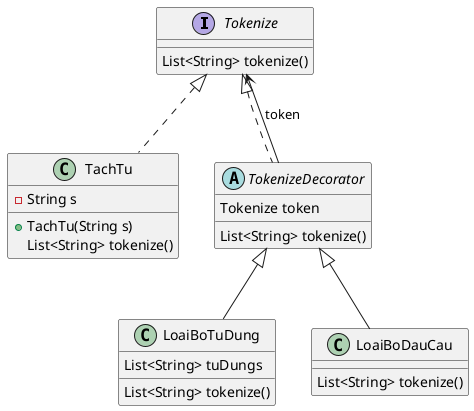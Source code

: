 @startuml
'https://plantuml.com/class-diagram

interface Tokenize{
    List<String> tokenize()
}

class TachTu implements Tokenize{
    - String s
    + TachTu(String s)
    List<String> tokenize()
}

abstract TokenizeDecorator implements Tokenize{
    Tokenize token
    List<String> tokenize()
}

class LoaiBoTuDung extends TokenizeDecorator{
    List<String> tuDungs
    List<String> tokenize()
}

class LoaiBoDauCau extends TokenizeDecorator{
    List<String> tokenize()
}

TokenizeDecorator --> Tokenize: token
@enduml